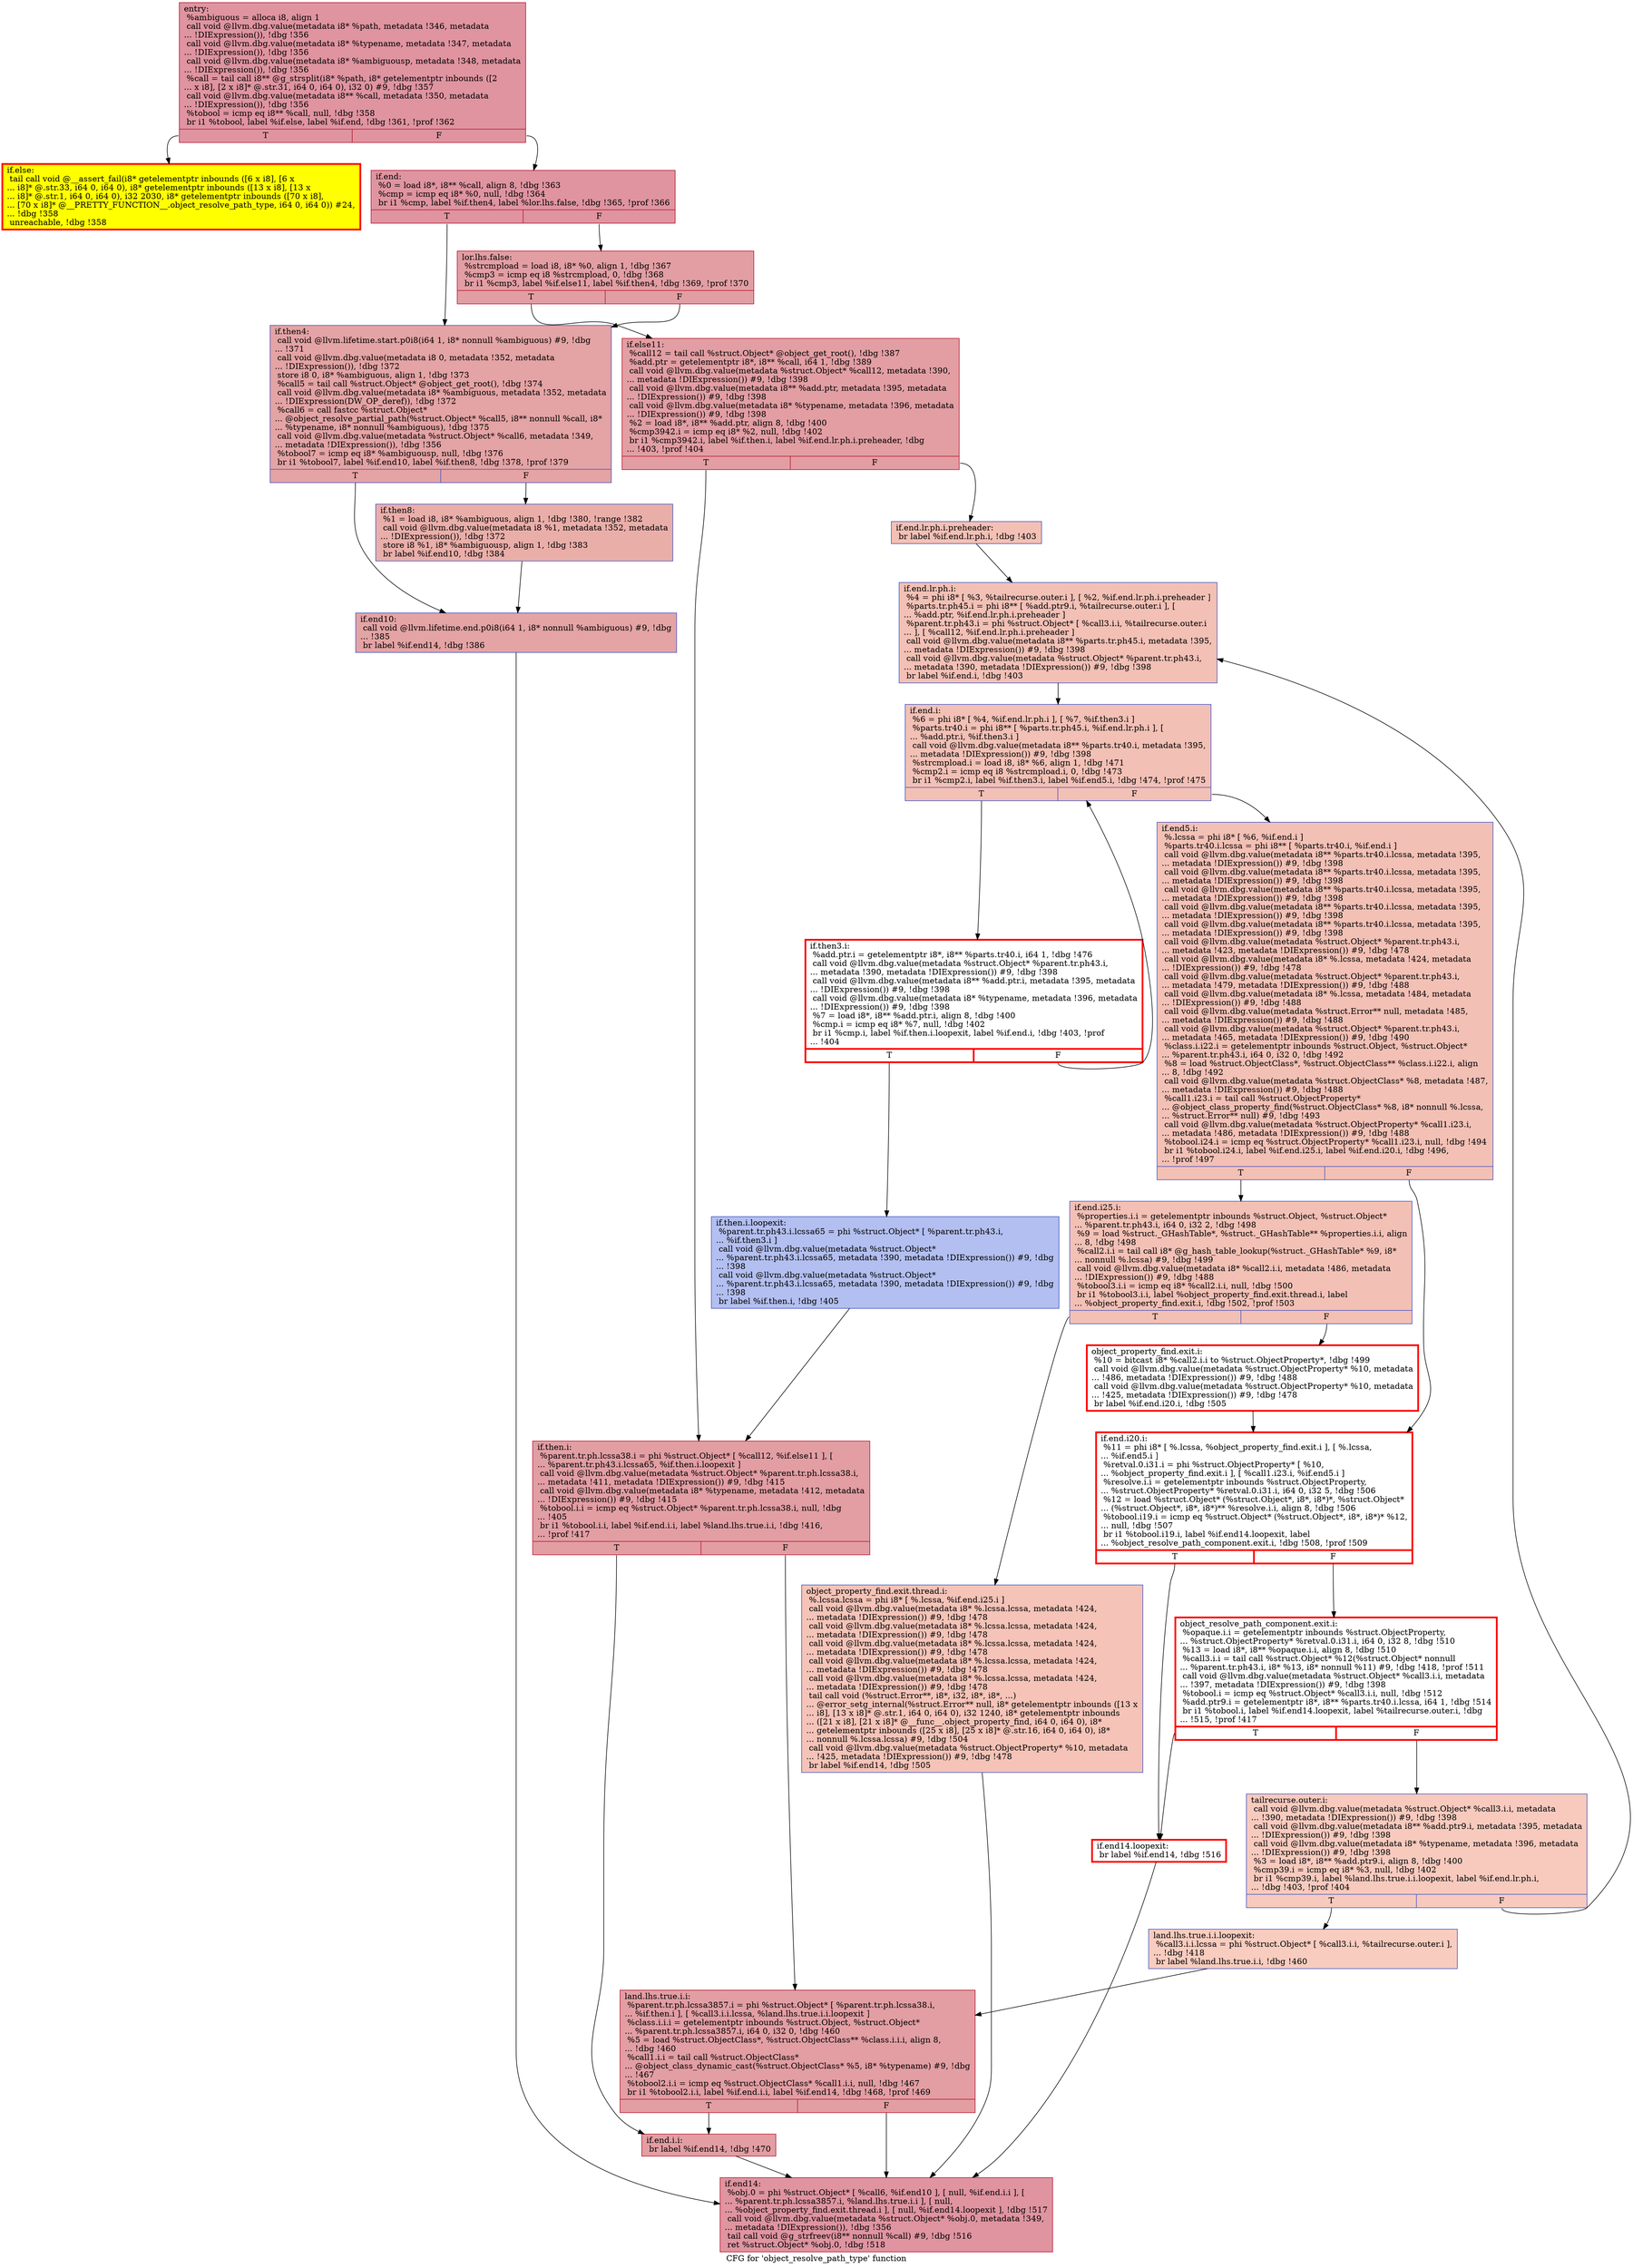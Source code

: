 digraph "CFG for 'object_resolve_path_type' function" {
	label="CFG for 'object_resolve_path_type' function";

	Node0x55ee226e6c10 [shape=record,color="#b70d28ff", style=filled, fillcolor="#b70d2870",label="{entry:\l  %ambiguous = alloca i8, align 1\l  call void @llvm.dbg.value(metadata i8* %path, metadata !346, metadata\l... !DIExpression()), !dbg !356\l  call void @llvm.dbg.value(metadata i8* %typename, metadata !347, metadata\l... !DIExpression()), !dbg !356\l  call void @llvm.dbg.value(metadata i8* %ambiguousp, metadata !348, metadata\l... !DIExpression()), !dbg !356\l  %call = tail call i8** @g_strsplit(i8* %path, i8* getelementptr inbounds ([2\l... x i8], [2 x i8]* @.str.31, i64 0, i64 0), i32 0) #9, !dbg !357\l  call void @llvm.dbg.value(metadata i8** %call, metadata !350, metadata\l... !DIExpression()), !dbg !356\l  %tobool = icmp eq i8** %call, null, !dbg !358\l  br i1 %tobool, label %if.else, label %if.end, !dbg !361, !prof !362\l|{<s0>T|<s1>F}}"];
	Node0x55ee226e6c10:s0 -> Node0x55ee226f0400;
	Node0x55ee226e6c10:s1 -> Node0x55ee226f03b0;
	Node0x55ee226f0400 [shape=record,penwidth=3.0, style="filled", color="red", fillcolor="yellow",label="{if.else:                                          \l  tail call void @__assert_fail(i8* getelementptr inbounds ([6 x i8], [6 x\l... i8]* @.str.33, i64 0, i64 0), i8* getelementptr inbounds ([13 x i8], [13 x\l... i8]* @.str.1, i64 0, i64 0), i32 2030, i8* getelementptr inbounds ([70 x i8],\l... [70 x i8]* @__PRETTY_FUNCTION__.object_resolve_path_type, i64 0, i64 0)) #24,\l... !dbg !358\l  unreachable, !dbg !358\l}"];
	Node0x55ee226f03b0 [shape=record,color="#b70d28ff", style=filled, fillcolor="#b70d2870",label="{if.end:                                           \l  %0 = load i8*, i8** %call, align 8, !dbg !363\l  %cmp = icmp eq i8* %0, null, !dbg !364\l  br i1 %cmp, label %if.then4, label %lor.lhs.false, !dbg !365, !prof !366\l|{<s0>T|<s1>F}}"];
	Node0x55ee226f03b0:s0 -> Node0x55ee226f0c60;
	Node0x55ee226f03b0:s1 -> Node0x55ee226f0e30;
	Node0x55ee226f0e30 [shape=record,color="#b70d28ff", style=filled, fillcolor="#be242e70",label="{lor.lhs.false:                                    \l  %strcmpload = load i8, i8* %0, align 1, !dbg !367\l  %cmp3 = icmp eq i8 %strcmpload, 0, !dbg !368\l  br i1 %cmp3, label %if.else11, label %if.then4, !dbg !369, !prof !370\l|{<s0>T|<s1>F}}"];
	Node0x55ee226f0e30:s0 -> Node0x55ee226f0dc0;
	Node0x55ee226f0e30:s1 -> Node0x55ee226f0c60;
	Node0x55ee226f0c60 [shape=record,color="#3d50c3ff", style=filled, fillcolor="#c32e3170",label="{if.then4:                                         \l  call void @llvm.lifetime.start.p0i8(i64 1, i8* nonnull %ambiguous) #9, !dbg\l... !371\l  call void @llvm.dbg.value(metadata i8 0, metadata !352, metadata\l... !DIExpression()), !dbg !372\l  store i8 0, i8* %ambiguous, align 1, !dbg !373\l  %call5 = tail call %struct.Object* @object_get_root(), !dbg !374\l  call void @llvm.dbg.value(metadata i8* %ambiguous, metadata !352, metadata\l... !DIExpression(DW_OP_deref)), !dbg !372\l  %call6 = call fastcc %struct.Object*\l... @object_resolve_partial_path(%struct.Object* %call5, i8** nonnull %call, i8*\l... %typename, i8* nonnull %ambiguous), !dbg !375\l  call void @llvm.dbg.value(metadata %struct.Object* %call6, metadata !349,\l... metadata !DIExpression()), !dbg !356\l  %tobool7 = icmp eq i8* %ambiguousp, null, !dbg !376\l  br i1 %tobool7, label %if.end10, label %if.then8, !dbg !378, !prof !379\l|{<s0>T|<s1>F}}"];
	Node0x55ee226f0c60:s0 -> Node0x55ee226f2e00;
	Node0x55ee226f0c60:s1 -> Node0x55ee226e8200;
	Node0x55ee226e8200 [shape=record,color="#3d50c3ff", style=filled, fillcolor="#d0473d70",label="{if.then8:                                         \l  %1 = load i8, i8* %ambiguous, align 1, !dbg !380, !range !382\l  call void @llvm.dbg.value(metadata i8 %1, metadata !352, metadata\l... !DIExpression()), !dbg !372\l  store i8 %1, i8* %ambiguousp, align 1, !dbg !383\l  br label %if.end10, !dbg !384\l}"];
	Node0x55ee226e8200 -> Node0x55ee226f2e00;
	Node0x55ee226f2e00 [shape=record,color="#3d50c3ff", style=filled, fillcolor="#c32e3170",label="{if.end10:                                         \l  call void @llvm.lifetime.end.p0i8(i64 1, i8* nonnull %ambiguous) #9, !dbg\l... !385\l  br label %if.end14, !dbg !386\l}"];
	Node0x55ee226f2e00 -> Node0x55ee226f0d50;
	Node0x55ee226f0dc0 [shape=record,color="#b70d28ff", style=filled, fillcolor="#be242e70",label="{if.else11:                                        \l  %call12 = tail call %struct.Object* @object_get_root(), !dbg !387\l  %add.ptr = getelementptr i8*, i8** %call, i64 1, !dbg !389\l  call void @llvm.dbg.value(metadata %struct.Object* %call12, metadata !390,\l... metadata !DIExpression()) #9, !dbg !398\l  call void @llvm.dbg.value(metadata i8** %add.ptr, metadata !395, metadata\l... !DIExpression()) #9, !dbg !398\l  call void @llvm.dbg.value(metadata i8* %typename, metadata !396, metadata\l... !DIExpression()) #9, !dbg !398\l  %2 = load i8*, i8** %add.ptr, align 8, !dbg !400\l  %cmp3942.i = icmp eq i8* %2, null, !dbg !402\l  br i1 %cmp3942.i, label %if.then.i, label %if.end.lr.ph.i.preheader, !dbg\l... !403, !prof !404\l|{<s0>T|<s1>F}}"];
	Node0x55ee226f0dc0:s0 -> Node0x55ee228bb7a0;
	Node0x55ee226f0dc0:s1 -> Node0x55ee226cc140;
	Node0x55ee226cc140 [shape=record,color="#3d50c3ff", style=filled, fillcolor="#e5705870",label="{if.end.lr.ph.i.preheader:                         \l  br label %if.end.lr.ph.i, !dbg !403\l}"];
	Node0x55ee226cc140 -> Node0x55ee22a6e970;
	Node0x55ee2286e5a0 [shape=record,color="#3d50c3ff", style=filled, fillcolor="#ef886b70",label="{tailrecurse.outer.i:                              \l  call void @llvm.dbg.value(metadata %struct.Object* %call3.i.i, metadata\l... !390, metadata !DIExpression()) #9, !dbg !398\l  call void @llvm.dbg.value(metadata i8** %add.ptr9.i, metadata !395, metadata\l... !DIExpression()) #9, !dbg !398\l  call void @llvm.dbg.value(metadata i8* %typename, metadata !396, metadata\l... !DIExpression()) #9, !dbg !398\l  %3 = load i8*, i8** %add.ptr9.i, align 8, !dbg !400\l  %cmp39.i = icmp eq i8* %3, null, !dbg !402\l  br i1 %cmp39.i, label %land.lhs.true.i.i.loopexit, label %if.end.lr.ph.i,\l... !dbg !403, !prof !404\l|{<s0>T|<s1>F}}"];
	Node0x55ee2286e5a0:s0 -> Node0x55ee226cc550;
	Node0x55ee2286e5a0:s1 -> Node0x55ee22a6e970;
	Node0x55ee22a6e970 [shape=record,color="#3d50c3ff", style=filled, fillcolor="#e5705870",label="{if.end.lr.ph.i:                                   \l  %4 = phi i8* [ %3, %tailrecurse.outer.i ], [ %2, %if.end.lr.ph.i.preheader ]\l  %parts.tr.ph45.i = phi i8** [ %add.ptr9.i, %tailrecurse.outer.i ], [\l... %add.ptr, %if.end.lr.ph.i.preheader ]\l  %parent.tr.ph43.i = phi %struct.Object* [ %call3.i.i, %tailrecurse.outer.i\l... ], [ %call12, %if.end.lr.ph.i.preheader ]\l  call void @llvm.dbg.value(metadata i8** %parts.tr.ph45.i, metadata !395,\l... metadata !DIExpression()) #9, !dbg !398\l  call void @llvm.dbg.value(metadata %struct.Object* %parent.tr.ph43.i,\l... metadata !390, metadata !DIExpression()) #9, !dbg !398\l  br label %if.end.i, !dbg !403\l}"];
	Node0x55ee22a6e970 -> Node0x55ee22a29800;
	Node0x55ee22a50a60 [shape=record,color="#3d50c3ff", style=filled, fillcolor="#536edd70",label="{if.then.i.loopexit:                               \l  %parent.tr.ph43.i.lcssa65 = phi %struct.Object* [ %parent.tr.ph43.i,\l... %if.then3.i ]\l  call void @llvm.dbg.value(metadata %struct.Object*\l... %parent.tr.ph43.i.lcssa65, metadata !390, metadata !DIExpression()) #9, !dbg\l... !398\l  call void @llvm.dbg.value(metadata %struct.Object*\l... %parent.tr.ph43.i.lcssa65, metadata !390, metadata !DIExpression()) #9, !dbg\l... !398\l  br label %if.then.i, !dbg !405\l}"];
	Node0x55ee22a50a60 -> Node0x55ee228bb7a0;
	Node0x55ee228bb7a0 [shape=record,color="#b70d28ff", style=filled, fillcolor="#be242e70",label="{if.then.i:                                        \l  %parent.tr.ph.lcssa38.i = phi %struct.Object* [ %call12, %if.else11 ], [\l... %parent.tr.ph43.i.lcssa65, %if.then.i.loopexit ]\l  call void @llvm.dbg.value(metadata %struct.Object* %parent.tr.ph.lcssa38.i,\l... metadata !411, metadata !DIExpression()) #9, !dbg !415\l  call void @llvm.dbg.value(metadata i8* %typename, metadata !412, metadata\l... !DIExpression()) #9, !dbg !415\l  %tobool.i.i = icmp eq %struct.Object* %parent.tr.ph.lcssa38.i, null, !dbg\l... !405\l  br i1 %tobool.i.i, label %if.end.i.i, label %land.lhs.true.i.i, !dbg !416,\l... !prof !417\l|{<s0>T|<s1>F}}"];
	Node0x55ee228bb7a0:s0 -> Node0x55ee22a46660;
	Node0x55ee228bb7a0:s1 -> Node0x55ee22a312e0;
	Node0x55ee226cc550 [shape=record,color="#3d50c3ff", style=filled, fillcolor="#f08b6e70",label="{land.lhs.true.i.i.loopexit:                       \l  %call3.i.i.lcssa = phi %struct.Object* [ %call3.i.i, %tailrecurse.outer.i ],\l... !dbg !418\l  br label %land.lhs.true.i.i, !dbg !460\l}"];
	Node0x55ee226cc550 -> Node0x55ee22a312e0;
	Node0x55ee22a312e0 [shape=record,color="#b70d28ff", style=filled, fillcolor="#be242e70",label="{land.lhs.true.i.i:                                \l  %parent.tr.ph.lcssa3857.i = phi %struct.Object* [ %parent.tr.ph.lcssa38.i,\l... %if.then.i ], [ %call3.i.i.lcssa, %land.lhs.true.i.i.loopexit ]\l  %class.i.i.i = getelementptr inbounds %struct.Object, %struct.Object*\l... %parent.tr.ph.lcssa3857.i, i64 0, i32 0, !dbg !460\l  %5 = load %struct.ObjectClass*, %struct.ObjectClass** %class.i.i.i, align 8,\l... !dbg !460\l  %call1.i.i = tail call %struct.ObjectClass*\l... @object_class_dynamic_cast(%struct.ObjectClass* %5, i8* %typename) #9, !dbg\l... !467\l  %tobool2.i.i = icmp eq %struct.ObjectClass* %call1.i.i, null, !dbg !467\l  br i1 %tobool2.i.i, label %if.end.i.i, label %if.end14, !dbg !468, !prof !469\l|{<s0>T|<s1>F}}"];
	Node0x55ee22a312e0:s0 -> Node0x55ee22a46660;
	Node0x55ee22a312e0:s1 -> Node0x55ee226f0d50;
	Node0x55ee22a46660 [shape=record,color="#b70d28ff", style=filled, fillcolor="#be242e70",label="{if.end.i.i:                                       \l  br label %if.end14, !dbg !470\l}"];
	Node0x55ee22a46660 -> Node0x55ee226f0d50;
	Node0x55ee22a29800 [shape=record,color="#3d50c3ff", style=filled, fillcolor="#e5705870",label="{if.end.i:                                         \l  %6 = phi i8* [ %4, %if.end.lr.ph.i ], [ %7, %if.then3.i ]\l  %parts.tr40.i = phi i8** [ %parts.tr.ph45.i, %if.end.lr.ph.i ], [\l... %add.ptr.i, %if.then3.i ]\l  call void @llvm.dbg.value(metadata i8** %parts.tr40.i, metadata !395,\l... metadata !DIExpression()) #9, !dbg !398\l  %strcmpload.i = load i8, i8* %6, align 1, !dbg !471\l  %cmp2.i = icmp eq i8 %strcmpload.i, 0, !dbg !473\l  br i1 %cmp2.i, label %if.then3.i, label %if.end5.i, !dbg !474, !prof !475\l|{<s0>T|<s1>F}}"];
	Node0x55ee22a29800:s0 -> Node0x55ee22a033d0;
	Node0x55ee22a29800:s1 -> Node0x55ee2263a680;
	Node0x55ee22a033d0 [shape=record,penwidth=3.0, color="red",label="{if.then3.i:                                       \l  %add.ptr.i = getelementptr i8*, i8** %parts.tr40.i, i64 1, !dbg !476\l  call void @llvm.dbg.value(metadata %struct.Object* %parent.tr.ph43.i,\l... metadata !390, metadata !DIExpression()) #9, !dbg !398\l  call void @llvm.dbg.value(metadata i8** %add.ptr.i, metadata !395, metadata\l... !DIExpression()) #9, !dbg !398\l  call void @llvm.dbg.value(metadata i8* %typename, metadata !396, metadata\l... !DIExpression()) #9, !dbg !398\l  %7 = load i8*, i8** %add.ptr.i, align 8, !dbg !400\l  %cmp.i = icmp eq i8* %7, null, !dbg !402\l  br i1 %cmp.i, label %if.then.i.loopexit, label %if.end.i, !dbg !403, !prof\l... !404\l|{<s0>T|<s1>F}}"];
	Node0x55ee22a033d0:s0 -> Node0x55ee22a50a60;
	Node0x55ee22a033d0:s1 -> Node0x55ee22a29800;
	Node0x55ee2263a680 [shape=record,color="#3d50c3ff", style=filled, fillcolor="#e5705870",label="{if.end5.i:                                        \l  %.lcssa = phi i8* [ %6, %if.end.i ]\l  %parts.tr40.i.lcssa = phi i8** [ %parts.tr40.i, %if.end.i ]\l  call void @llvm.dbg.value(metadata i8** %parts.tr40.i.lcssa, metadata !395,\l... metadata !DIExpression()) #9, !dbg !398\l  call void @llvm.dbg.value(metadata i8** %parts.tr40.i.lcssa, metadata !395,\l... metadata !DIExpression()) #9, !dbg !398\l  call void @llvm.dbg.value(metadata i8** %parts.tr40.i.lcssa, metadata !395,\l... metadata !DIExpression()) #9, !dbg !398\l  call void @llvm.dbg.value(metadata i8** %parts.tr40.i.lcssa, metadata !395,\l... metadata !DIExpression()) #9, !dbg !398\l  call void @llvm.dbg.value(metadata i8** %parts.tr40.i.lcssa, metadata !395,\l... metadata !DIExpression()) #9, !dbg !398\l  call void @llvm.dbg.value(metadata %struct.Object* %parent.tr.ph43.i,\l... metadata !423, metadata !DIExpression()) #9, !dbg !478\l  call void @llvm.dbg.value(metadata i8* %.lcssa, metadata !424, metadata\l... !DIExpression()) #9, !dbg !478\l  call void @llvm.dbg.value(metadata %struct.Object* %parent.tr.ph43.i,\l... metadata !479, metadata !DIExpression()) #9, !dbg !488\l  call void @llvm.dbg.value(metadata i8* %.lcssa, metadata !484, metadata\l... !DIExpression()) #9, !dbg !488\l  call void @llvm.dbg.value(metadata %struct.Error** null, metadata !485,\l... metadata !DIExpression()) #9, !dbg !488\l  call void @llvm.dbg.value(metadata %struct.Object* %parent.tr.ph43.i,\l... metadata !465, metadata !DIExpression()) #9, !dbg !490\l  %class.i.i22.i = getelementptr inbounds %struct.Object, %struct.Object*\l... %parent.tr.ph43.i, i64 0, i32 0, !dbg !492\l  %8 = load %struct.ObjectClass*, %struct.ObjectClass** %class.i.i22.i, align\l... 8, !dbg !492\l  call void @llvm.dbg.value(metadata %struct.ObjectClass* %8, metadata !487,\l... metadata !DIExpression()) #9, !dbg !488\l  %call1.i23.i = tail call %struct.ObjectProperty*\l... @object_class_property_find(%struct.ObjectClass* %8, i8* nonnull %.lcssa,\l... %struct.Error** null) #9, !dbg !493\l  call void @llvm.dbg.value(metadata %struct.ObjectProperty* %call1.i23.i,\l... metadata !486, metadata !DIExpression()) #9, !dbg !488\l  %tobool.i24.i = icmp eq %struct.ObjectProperty* %call1.i23.i, null, !dbg !494\l  br i1 %tobool.i24.i, label %if.end.i25.i, label %if.end.i20.i, !dbg !496,\l... !prof !497\l|{<s0>T|<s1>F}}"];
	Node0x55ee2263a680:s0 -> Node0x55ee22870640;
	Node0x55ee2263a680:s1 -> Node0x55ee22a469d0;
	Node0x55ee22870640 [shape=record,color="#3d50c3ff", style=filled, fillcolor="#e5705870",label="{if.end.i25.i:                                     \l  %properties.i.i = getelementptr inbounds %struct.Object, %struct.Object*\l... %parent.tr.ph43.i, i64 0, i32 2, !dbg !498\l  %9 = load %struct._GHashTable*, %struct._GHashTable** %properties.i.i, align\l... 8, !dbg !498\l  %call2.i.i = tail call i8* @g_hash_table_lookup(%struct._GHashTable* %9, i8*\l... nonnull %.lcssa) #9, !dbg !499\l  call void @llvm.dbg.value(metadata i8* %call2.i.i, metadata !486, metadata\l... !DIExpression()) #9, !dbg !488\l  %tobool3.i.i = icmp eq i8* %call2.i.i, null, !dbg !500\l  br i1 %tobool3.i.i, label %object_property_find.exit.thread.i, label\l... %object_property_find.exit.i, !dbg !502, !prof !503\l|{<s0>T|<s1>F}}"];
	Node0x55ee22870640:s0 -> Node0x55ee22a03080;
	Node0x55ee22870640:s1 -> Node0x55ee22a405a0;
	Node0x55ee22a03080 [shape=record,color="#3d50c3ff", style=filled, fillcolor="#e8765c70",label="{object_property_find.exit.thread.i:               \l  %.lcssa.lcssa = phi i8* [ %.lcssa, %if.end.i25.i ]\l  call void @llvm.dbg.value(metadata i8* %.lcssa.lcssa, metadata !424,\l... metadata !DIExpression()) #9, !dbg !478\l  call void @llvm.dbg.value(metadata i8* %.lcssa.lcssa, metadata !424,\l... metadata !DIExpression()) #9, !dbg !478\l  call void @llvm.dbg.value(metadata i8* %.lcssa.lcssa, metadata !424,\l... metadata !DIExpression()) #9, !dbg !478\l  call void @llvm.dbg.value(metadata i8* %.lcssa.lcssa, metadata !424,\l... metadata !DIExpression()) #9, !dbg !478\l  call void @llvm.dbg.value(metadata i8* %.lcssa.lcssa, metadata !424,\l... metadata !DIExpression()) #9, !dbg !478\l  tail call void (%struct.Error**, i8*, i32, i8*, i8*, ...)\l... @error_setg_internal(%struct.Error** null, i8* getelementptr inbounds ([13 x\l... i8], [13 x i8]* @.str.1, i64 0, i64 0), i32 1240, i8* getelementptr inbounds\l... ([21 x i8], [21 x i8]* @__func__.object_property_find, i64 0, i64 0), i8*\l... getelementptr inbounds ([25 x i8], [25 x i8]* @.str.16, i64 0, i64 0), i8*\l... nonnull %.lcssa.lcssa) #9, !dbg !504\l  call void @llvm.dbg.value(metadata %struct.ObjectProperty* %10, metadata\l... !425, metadata !DIExpression()) #9, !dbg !478\l  br label %if.end14, !dbg !505\l}"];
	Node0x55ee22a03080 -> Node0x55ee226f0d50;
	Node0x55ee22a405a0 [shape=record,penwidth=3.0, color="red",label="{object_property_find.exit.i:                      \l  %10 = bitcast i8* %call2.i.i to %struct.ObjectProperty*, !dbg !499\l  call void @llvm.dbg.value(metadata %struct.ObjectProperty* %10, metadata\l... !486, metadata !DIExpression()) #9, !dbg !488\l  call void @llvm.dbg.value(metadata %struct.ObjectProperty* %10, metadata\l... !425, metadata !DIExpression()) #9, !dbg !478\l  br label %if.end.i20.i, !dbg !505\l}"];
	Node0x55ee22a405a0 -> Node0x55ee22a469d0;
	Node0x55ee22a469d0 [shape=record,penwidth=3.0, color="red",label="{if.end.i20.i:                                     \l  %11 = phi i8* [ %.lcssa, %object_property_find.exit.i ], [ %.lcssa,\l... %if.end5.i ]\l  %retval.0.i31.i = phi %struct.ObjectProperty* [ %10,\l... %object_property_find.exit.i ], [ %call1.i23.i, %if.end5.i ]\l  %resolve.i.i = getelementptr inbounds %struct.ObjectProperty,\l... %struct.ObjectProperty* %retval.0.i31.i, i64 0, i32 5, !dbg !506\l  %12 = load %struct.Object* (%struct.Object*, i8*, i8*)*, %struct.Object*\l... (%struct.Object*, i8*, i8*)** %resolve.i.i, align 8, !dbg !506\l  %tobool.i19.i = icmp eq %struct.Object* (%struct.Object*, i8*, i8*)* %12,\l... null, !dbg !507\l  br i1 %tobool.i19.i, label %if.end14.loopexit, label\l... %object_resolve_path_component.exit.i, !dbg !508, !prof !509\l|{<s0>T|<s1>F}}"];
	Node0x55ee22a469d0:s0 -> Node0x55ee22a85760;
	Node0x55ee22a469d0:s1 -> Node0x55ee22828190;
	Node0x55ee22828190 [shape=record,penwidth=3.0, color="red",label="{object_resolve_path_component.exit.i:             \l  %opaque.i.i = getelementptr inbounds %struct.ObjectProperty,\l... %struct.ObjectProperty* %retval.0.i31.i, i64 0, i32 8, !dbg !510\l  %13 = load i8*, i8** %opaque.i.i, align 8, !dbg !510\l  %call3.i.i = tail call %struct.Object* %12(%struct.Object* nonnull\l... %parent.tr.ph43.i, i8* %13, i8* nonnull %11) #9, !dbg !418, !prof !511\l  call void @llvm.dbg.value(metadata %struct.Object* %call3.i.i, metadata\l... !397, metadata !DIExpression()) #9, !dbg !398\l  %tobool.i = icmp eq %struct.Object* %call3.i.i, null, !dbg !512\l  %add.ptr9.i = getelementptr i8*, i8** %parts.tr40.i.lcssa, i64 1, !dbg !514\l  br i1 %tobool.i, label %if.end14.loopexit, label %tailrecurse.outer.i, !dbg\l... !515, !prof !417\l|{<s0>T|<s1>F}}"];
	Node0x55ee22828190:s0 -> Node0x55ee22a85760;
	Node0x55ee22828190:s1 -> Node0x55ee2286e5a0;
	Node0x55ee22a85760 [shape=record,penwidth=3.0, color="red",label="{if.end14.loopexit:                                \l  br label %if.end14, !dbg !516\l}"];
	Node0x55ee22a85760 -> Node0x55ee226f0d50;
	Node0x55ee226f0d50 [shape=record,color="#b70d28ff", style=filled, fillcolor="#b70d2870",label="{if.end14:                                         \l  %obj.0 = phi %struct.Object* [ %call6, %if.end10 ], [ null, %if.end.i.i ], [\l... %parent.tr.ph.lcssa3857.i, %land.lhs.true.i.i ], [ null,\l... %object_property_find.exit.thread.i ], [ null, %if.end14.loopexit ], !dbg !517\l  call void @llvm.dbg.value(metadata %struct.Object* %obj.0, metadata !349,\l... metadata !DIExpression()), !dbg !356\l  tail call void @g_strfreev(i8** nonnull %call) #9, !dbg !516\l  ret %struct.Object* %obj.0, !dbg !518\l}"];
}
